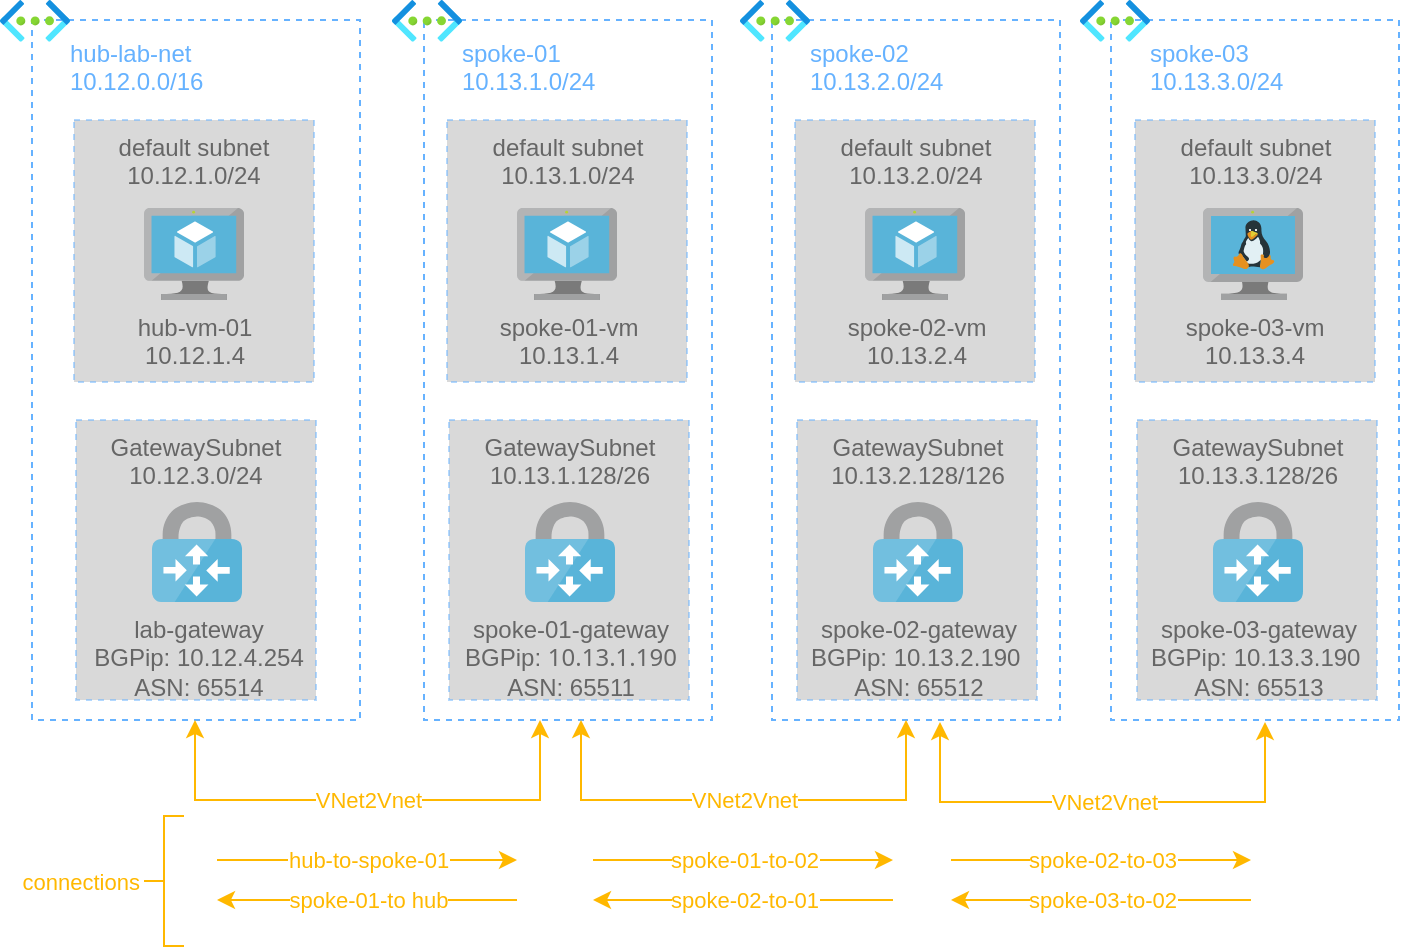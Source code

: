 <mxfile version="20.3.0" type="device"><diagram id="XEqlPr2Dh8AWdDsXafGU" name="Page-1"><mxGraphModel dx="1231" dy="901" grid="1" gridSize="10" guides="1" tooltips="1" connect="1" arrows="1" fold="1" page="1" pageScale="1" pageWidth="827" pageHeight="1169" math="0" shadow="0"><root><mxCell id="0"/><mxCell id="1" parent="0"/><mxCell id="fJ3Q6oXkQLNFFffZ5lBw-40" value="default subnet&lt;br&gt;10.13.3.0/24" style="rounded=0;whiteSpace=wrap;html=1;dashed=1;fontColor=#666666;strokeColor=#66B2FF;fillColor=#B3B3B3;opacity=50;verticalAlign=top;" parent="1" vertex="1"><mxGeometry x="807.5" y="140" width="120" height="131" as="geometry"/></mxCell><mxCell id="q5TfupzP_GXn3ltbcN6V-34" value="spoke-01&lt;br style=&quot;font-size: 12px;&quot;&gt;10.13.1.0/24" style="rounded=0;whiteSpace=wrap;html=1;fillColor=none;dashed=1;align=left;verticalAlign=top;strokeColor=#66B2FF;fontColor=#66B2FF;spacingTop=3;spacingLeft=17;fontSize=12;" parent="1" vertex="1"><mxGeometry x="452" y="90" width="144" height="350" as="geometry"/></mxCell><mxCell id="q5TfupzP_GXn3ltbcN6V-36" value="" style="aspect=fixed;html=1;points=[];align=center;image;fontSize=12;image=img/lib/azure2/networking/Virtual_Networks.svg;dashed=1;labelBackgroundColor=none;fontColor=#333333;strokeColor=#66B2FF;fillColor=#B3B3B3;" parent="1" vertex="1"><mxGeometry x="436" y="80" width="35" height="20.9" as="geometry"/></mxCell><mxCell id="fJ3Q6oXkQLNFFffZ5lBw-7" value="hub-lab-net&lt;br&gt;10.12.0.0/16" style="rounded=0;whiteSpace=wrap;html=1;fillColor=none;dashed=1;align=left;verticalAlign=top;strokeColor=#66B2FF;fontColor=#66B2FF;spacingTop=3;spacingLeft=17;" parent="1" vertex="1"><mxGeometry x="256" y="90" width="164" height="350" as="geometry"/></mxCell><mxCell id="fJ3Q6oXkQLNFFffZ5lBw-8" value="GatewaySubnet&lt;br&gt;10.12.3.0/24" style="rounded=0;whiteSpace=wrap;html=1;dashed=1;fontColor=#666666;strokeColor=#66B2FF;fillColor=#B3B3B3;opacity=50;verticalAlign=top;" parent="1" vertex="1"><mxGeometry x="278" y="290" width="120" height="140" as="geometry"/></mxCell><mxCell id="fJ3Q6oXkQLNFFffZ5lBw-9" value="" style="aspect=fixed;html=1;points=[];align=center;image;fontSize=12;image=img/lib/azure2/networking/Virtual_Networks.svg;dashed=1;labelBackgroundColor=none;fontColor=#333333;strokeColor=#66B2FF;fillColor=#B3B3B3;" parent="1" vertex="1"><mxGeometry x="240" y="80" width="35" height="20.9" as="geometry"/></mxCell><mxCell id="fJ3Q6oXkQLNFFffZ5lBw-10" value="lab-gateway&lt;br&gt;BGPip: 10.12.4.254&lt;br&gt;ASN: 65514" style="sketch=0;aspect=fixed;html=1;points=[];align=center;image;fontSize=12;image=img/lib/mscae/VPN_Gateway.svg;labelBackgroundColor=none;fontColor=#666666;" parent="1" vertex="1"><mxGeometry x="316" y="331" width="45" height="50" as="geometry"/></mxCell><mxCell id="fJ3Q6oXkQLNFFffZ5lBw-11" value="default subnet&lt;br&gt;10.12.1.0/24" style="rounded=0;whiteSpace=wrap;html=1;dashed=1;fontColor=#666666;strokeColor=#66B2FF;fillColor=#B3B3B3;opacity=50;verticalAlign=top;" parent="1" vertex="1"><mxGeometry x="277" y="140" width="120" height="131" as="geometry"/></mxCell><mxCell id="fJ3Q6oXkQLNFFffZ5lBw-19" value="hub-vm-01&lt;br&gt;10.12.1.4" style="sketch=0;aspect=fixed;html=1;points=[];align=center;image;fontSize=12;image=img/lib/mscae/Virtual_Machine.svg;fontColor=#666666;labelBackgroundColor=none;" parent="1" vertex="1"><mxGeometry x="312" y="184" width="50" height="46" as="geometry"/></mxCell><mxCell id="fJ3Q6oXkQLNFFffZ5lBw-20" value="spoke-03-vm&lt;br&gt;10.13.3.4" style="sketch=0;aspect=fixed;html=1;points=[];align=center;image;fontSize=12;image=img/lib/mscae/VM_Linux.svg;fontColor=#666666;labelBackgroundColor=none;" parent="1" vertex="1"><mxGeometry x="841.5" y="184" width="50" height="46" as="geometry"/></mxCell><mxCell id="fJ3Q6oXkQLNFFffZ5lBw-26" value="GatewaySubnet&lt;br&gt;10.13.1.128/26" style="rounded=0;whiteSpace=wrap;html=1;dashed=1;fontColor=#666666;strokeColor=#66B2FF;fillColor=#B3B3B3;opacity=50;verticalAlign=top;" parent="1" vertex="1"><mxGeometry x="464.5" y="290" width="120" height="140" as="geometry"/></mxCell><UserObject label="spoke-01-gateway&lt;br style=&quot;font-size: 12px;&quot;&gt;BGPip:&amp;nbsp;&lt;span style=&quot;font-family: az_ea_font, &amp;quot;Segoe UI&amp;quot;, az_font, system-ui, -apple-system, BlinkMacSystemFont, Roboto, Oxygen, Ubuntu, Cantarell, &amp;quot;Open Sans&amp;quot;, &amp;quot;Helvetica Neue&amp;quot;, sans-serif; font-size: 12px; text-align: start;&quot;&gt;10.13.1.190&lt;/span&gt;&lt;br style=&quot;font-size: 12px;&quot;&gt;ASN: 65511" link="10.13.1.190" id="fJ3Q6oXkQLNFFffZ5lBw-27"><mxCell style="sketch=0;aspect=fixed;html=1;points=[];align=center;image;fontSize=12;image=img/lib/mscae/VPN_Gateway.svg;labelBackgroundColor=none;fontColor=#666666;" parent="1" vertex="1"><mxGeometry x="502.5" y="331" width="45" height="50" as="geometry"/></mxCell></UserObject><mxCell id="fJ3Q6oXkQLNFFffZ5lBw-28" value="default subnet&lt;br&gt;10.13.1.0/24" style="rounded=0;whiteSpace=wrap;html=1;dashed=1;fontColor=#666666;strokeColor=#66B2FF;fillColor=#B3B3B3;opacity=50;verticalAlign=top;" parent="1" vertex="1"><mxGeometry x="463.5" y="140" width="120" height="131" as="geometry"/></mxCell><mxCell id="fJ3Q6oXkQLNFFffZ5lBw-29" value="spoke-01-vm&lt;br&gt;10.13.1.4" style="sketch=0;aspect=fixed;html=1;points=[];align=center;image;fontSize=12;image=img/lib/mscae/Virtual_Machine.svg;fontColor=#666666;labelBackgroundColor=none;" parent="1" vertex="1"><mxGeometry x="498.5" y="184" width="50" height="46" as="geometry"/></mxCell><mxCell id="fJ3Q6oXkQLNFFffZ5lBw-30" value="spoke-02&lt;br style=&quot;font-size: 12px;&quot;&gt;10.13.2.0/24" style="rounded=0;whiteSpace=wrap;html=1;fillColor=none;dashed=1;align=left;verticalAlign=top;strokeColor=#66B2FF;fontColor=#66B2FF;spacingTop=3;spacingLeft=17;fontSize=12;" parent="1" vertex="1"><mxGeometry x="626" y="90" width="144" height="350" as="geometry"/></mxCell><mxCell id="fJ3Q6oXkQLNFFffZ5lBw-31" value="" style="aspect=fixed;html=1;points=[];align=center;image;fontSize=12;image=img/lib/azure2/networking/Virtual_Networks.svg;dashed=1;labelBackgroundColor=none;fontColor=#333333;strokeColor=#66B2FF;fillColor=#B3B3B3;" parent="1" vertex="1"><mxGeometry x="610" y="80" width="35" height="20.9" as="geometry"/></mxCell><mxCell id="fJ3Q6oXkQLNFFffZ5lBw-32" value="GatewaySubnet&lt;br&gt;10.13.2.128/126" style="rounded=0;whiteSpace=wrap;html=1;dashed=1;fontColor=#666666;strokeColor=#66B2FF;fillColor=#B3B3B3;opacity=50;verticalAlign=top;" parent="1" vertex="1"><mxGeometry x="638.5" y="290" width="120" height="140" as="geometry"/></mxCell><mxCell id="fJ3Q6oXkQLNFFffZ5lBw-33" value="spoke-02-gateway&lt;br&gt;BGPip: 10.13.2.190&amp;nbsp;&lt;br&gt;ASN: 65512" style="sketch=0;aspect=fixed;html=1;points=[];align=center;image;fontSize=12;image=img/lib/mscae/VPN_Gateway.svg;labelBackgroundColor=none;fontColor=#666666;" parent="1" vertex="1"><mxGeometry x="676.5" y="331" width="45" height="50" as="geometry"/></mxCell><mxCell id="fJ3Q6oXkQLNFFffZ5lBw-34" value="default subnet&lt;br&gt;10.13.2.0/24" style="rounded=0;whiteSpace=wrap;html=1;dashed=1;fontColor=#666666;strokeColor=#66B2FF;fillColor=#B3B3B3;opacity=50;verticalAlign=top;" parent="1" vertex="1"><mxGeometry x="637.5" y="140" width="120" height="131" as="geometry"/></mxCell><mxCell id="fJ3Q6oXkQLNFFffZ5lBw-35" value="spoke-02-vm&lt;br&gt;10.13.2.4" style="sketch=0;aspect=fixed;html=1;points=[];align=center;image;fontSize=12;image=img/lib/mscae/Virtual_Machine.svg;fontColor=#666666;labelBackgroundColor=none;" parent="1" vertex="1"><mxGeometry x="672.5" y="184" width="50" height="46" as="geometry"/></mxCell><mxCell id="fJ3Q6oXkQLNFFffZ5lBw-36" value="spoke-03&lt;br style=&quot;font-size: 12px;&quot;&gt;10.13.3.0/24" style="rounded=0;whiteSpace=wrap;html=1;fillColor=none;dashed=1;align=left;verticalAlign=top;strokeColor=#66B2FF;fontColor=#66B2FF;spacingTop=3;spacingLeft=17;fontSize=12;" parent="1" vertex="1"><mxGeometry x="795.5" y="90" width="144" height="350" as="geometry"/></mxCell><mxCell id="fJ3Q6oXkQLNFFffZ5lBw-37" value="" style="aspect=fixed;html=1;points=[];align=center;image;fontSize=12;image=img/lib/azure2/networking/Virtual_Networks.svg;dashed=1;labelBackgroundColor=none;fontColor=#333333;strokeColor=#66B2FF;fillColor=#B3B3B3;" parent="1" vertex="1"><mxGeometry x="780" y="80" width="35" height="20.9" as="geometry"/></mxCell><mxCell id="fJ3Q6oXkQLNFFffZ5lBw-38" value="GatewaySubnet&lt;br&gt;10.13.3.128/26" style="rounded=0;whiteSpace=wrap;html=1;dashed=1;fontColor=#666666;strokeColor=#66B2FF;fillColor=#B3B3B3;opacity=50;verticalAlign=top;" parent="1" vertex="1"><mxGeometry x="808.5" y="290" width="120" height="140" as="geometry"/></mxCell><mxCell id="fJ3Q6oXkQLNFFffZ5lBw-39" value="spoke-03-gateway&lt;br&gt;BGPip: 10.13.3.190&amp;nbsp;&lt;br&gt;ASN: 65513" style="sketch=0;aspect=fixed;html=1;points=[];align=center;image;fontSize=12;image=img/lib/mscae/VPN_Gateway.svg;labelBackgroundColor=none;fontColor=#666666;" parent="1" vertex="1"><mxGeometry x="846.5" y="331" width="45" height="50" as="geometry"/></mxCell><mxCell id="fJ3Q6oXkQLNFFffZ5lBw-43" value="VNet2Vnet" style="endArrow=classic;startArrow=classic;html=1;rounded=0;fontColor=#FFB800;strokeColor=#FFB800;" parent="1" edge="1"><mxGeometry width="50" height="50" relative="1" as="geometry"><mxPoint x="337.5" y="440" as="sourcePoint"/><mxPoint x="510" y="440" as="targetPoint"/><Array as="points"><mxPoint x="337.5" y="480"/><mxPoint x="510" y="480"/></Array></mxGeometry></mxCell><mxCell id="fJ3Q6oXkQLNFFffZ5lBw-44" value="VNet2Vnet" style="endArrow=classic;startArrow=classic;html=1;rounded=0;fontColor=#FFB800;strokeColor=#FFB800;" parent="1" edge="1"><mxGeometry width="50" height="50" relative="1" as="geometry"><mxPoint x="530.5" y="440" as="sourcePoint"/><mxPoint x="693" y="440" as="targetPoint"/><Array as="points"><mxPoint x="530.5" y="480"/><mxPoint x="693" y="480"/></Array></mxGeometry></mxCell><mxCell id="fJ3Q6oXkQLNFFffZ5lBw-45" value="VNet2Vnet" style="endArrow=classic;startArrow=classic;html=1;rounded=0;fontColor=#FFB800;strokeColor=#FFB800;" parent="1" edge="1"><mxGeometry width="50" height="50" relative="1" as="geometry"><mxPoint x="710" y="441" as="sourcePoint"/><mxPoint x="872.5" y="441" as="targetPoint"/><Array as="points"><mxPoint x="710" y="481"/><mxPoint x="872.5" y="481"/></Array></mxGeometry></mxCell><mxCell id="TZuJWMfE8LsuKAB46UHE-1" value="hub-to-spoke-01" style="endArrow=classic;html=1;rounded=0;strokeColor=#FFB800;fontColor=#FFB800;startArrow=none;startFill=0;" edge="1" parent="1"><mxGeometry width="50" height="50" relative="1" as="geometry"><mxPoint x="348.5" y="510" as="sourcePoint"/><mxPoint x="498.5" y="510" as="targetPoint"/></mxGeometry></mxCell><mxCell id="TZuJWMfE8LsuKAB46UHE-2" value="spoke-01-to hub" style="endArrow=none;html=1;rounded=0;strokeColor=#FFB800;fontColor=#FFB800;startArrow=classic;startFill=1;endFill=0;" edge="1" parent="1"><mxGeometry width="50" height="50" relative="1" as="geometry"><mxPoint x="348.5" y="530" as="sourcePoint"/><mxPoint x="498.5" y="530" as="targetPoint"/></mxGeometry></mxCell><mxCell id="TZuJWMfE8LsuKAB46UHE-5" value="spoke-01-to-02" style="endArrow=classic;html=1;rounded=0;strokeColor=#FFB800;fontColor=#FFB800;startArrow=none;startFill=0;" edge="1" parent="1"><mxGeometry width="50" height="50" relative="1" as="geometry"><mxPoint x="536.5" y="510" as="sourcePoint"/><mxPoint x="686.5" y="510" as="targetPoint"/></mxGeometry></mxCell><mxCell id="TZuJWMfE8LsuKAB46UHE-6" value="spoke-02-to-01" style="endArrow=none;html=1;rounded=0;strokeColor=#FFB800;fontColor=#FFB800;startArrow=classic;startFill=1;endFill=0;" edge="1" parent="1"><mxGeometry width="50" height="50" relative="1" as="geometry"><mxPoint x="536.5" y="530" as="sourcePoint"/><mxPoint x="686.5" y="530" as="targetPoint"/></mxGeometry></mxCell><mxCell id="TZuJWMfE8LsuKAB46UHE-7" value="spoke-02-to-03" style="endArrow=classic;html=1;rounded=0;strokeColor=#FFB800;fontColor=#FFB800;startArrow=none;startFill=0;" edge="1" parent="1"><mxGeometry width="50" height="50" relative="1" as="geometry"><mxPoint x="715.5" y="510" as="sourcePoint"/><mxPoint x="865.5" y="510" as="targetPoint"/></mxGeometry></mxCell><mxCell id="TZuJWMfE8LsuKAB46UHE-8" value="spoke-03-to-02" style="endArrow=none;html=1;rounded=0;strokeColor=#FFB800;fontColor=#FFB800;startArrow=classic;startFill=1;endFill=0;" edge="1" parent="1"><mxGeometry width="50" height="50" relative="1" as="geometry"><mxPoint x="715.5" y="530" as="sourcePoint"/><mxPoint x="865.5" y="530" as="targetPoint"/></mxGeometry></mxCell><mxCell id="TZuJWMfE8LsuKAB46UHE-9" value="connections" style="shape=curlyBracket;whiteSpace=wrap;html=1;rounded=0;labelBackgroundColor=none;endArrow=classic;fontSize=11;strokeColor=#FFB800;fontColor=#FFB800;startArrow=none;startFill=0;labelPosition=left;verticalLabelPosition=middle;align=right;verticalAlign=middle;" vertex="1" parent="1"><mxGeometry x="312" y="488" width="20" height="65" as="geometry"/></mxCell></root></mxGraphModel></diagram></mxfile>